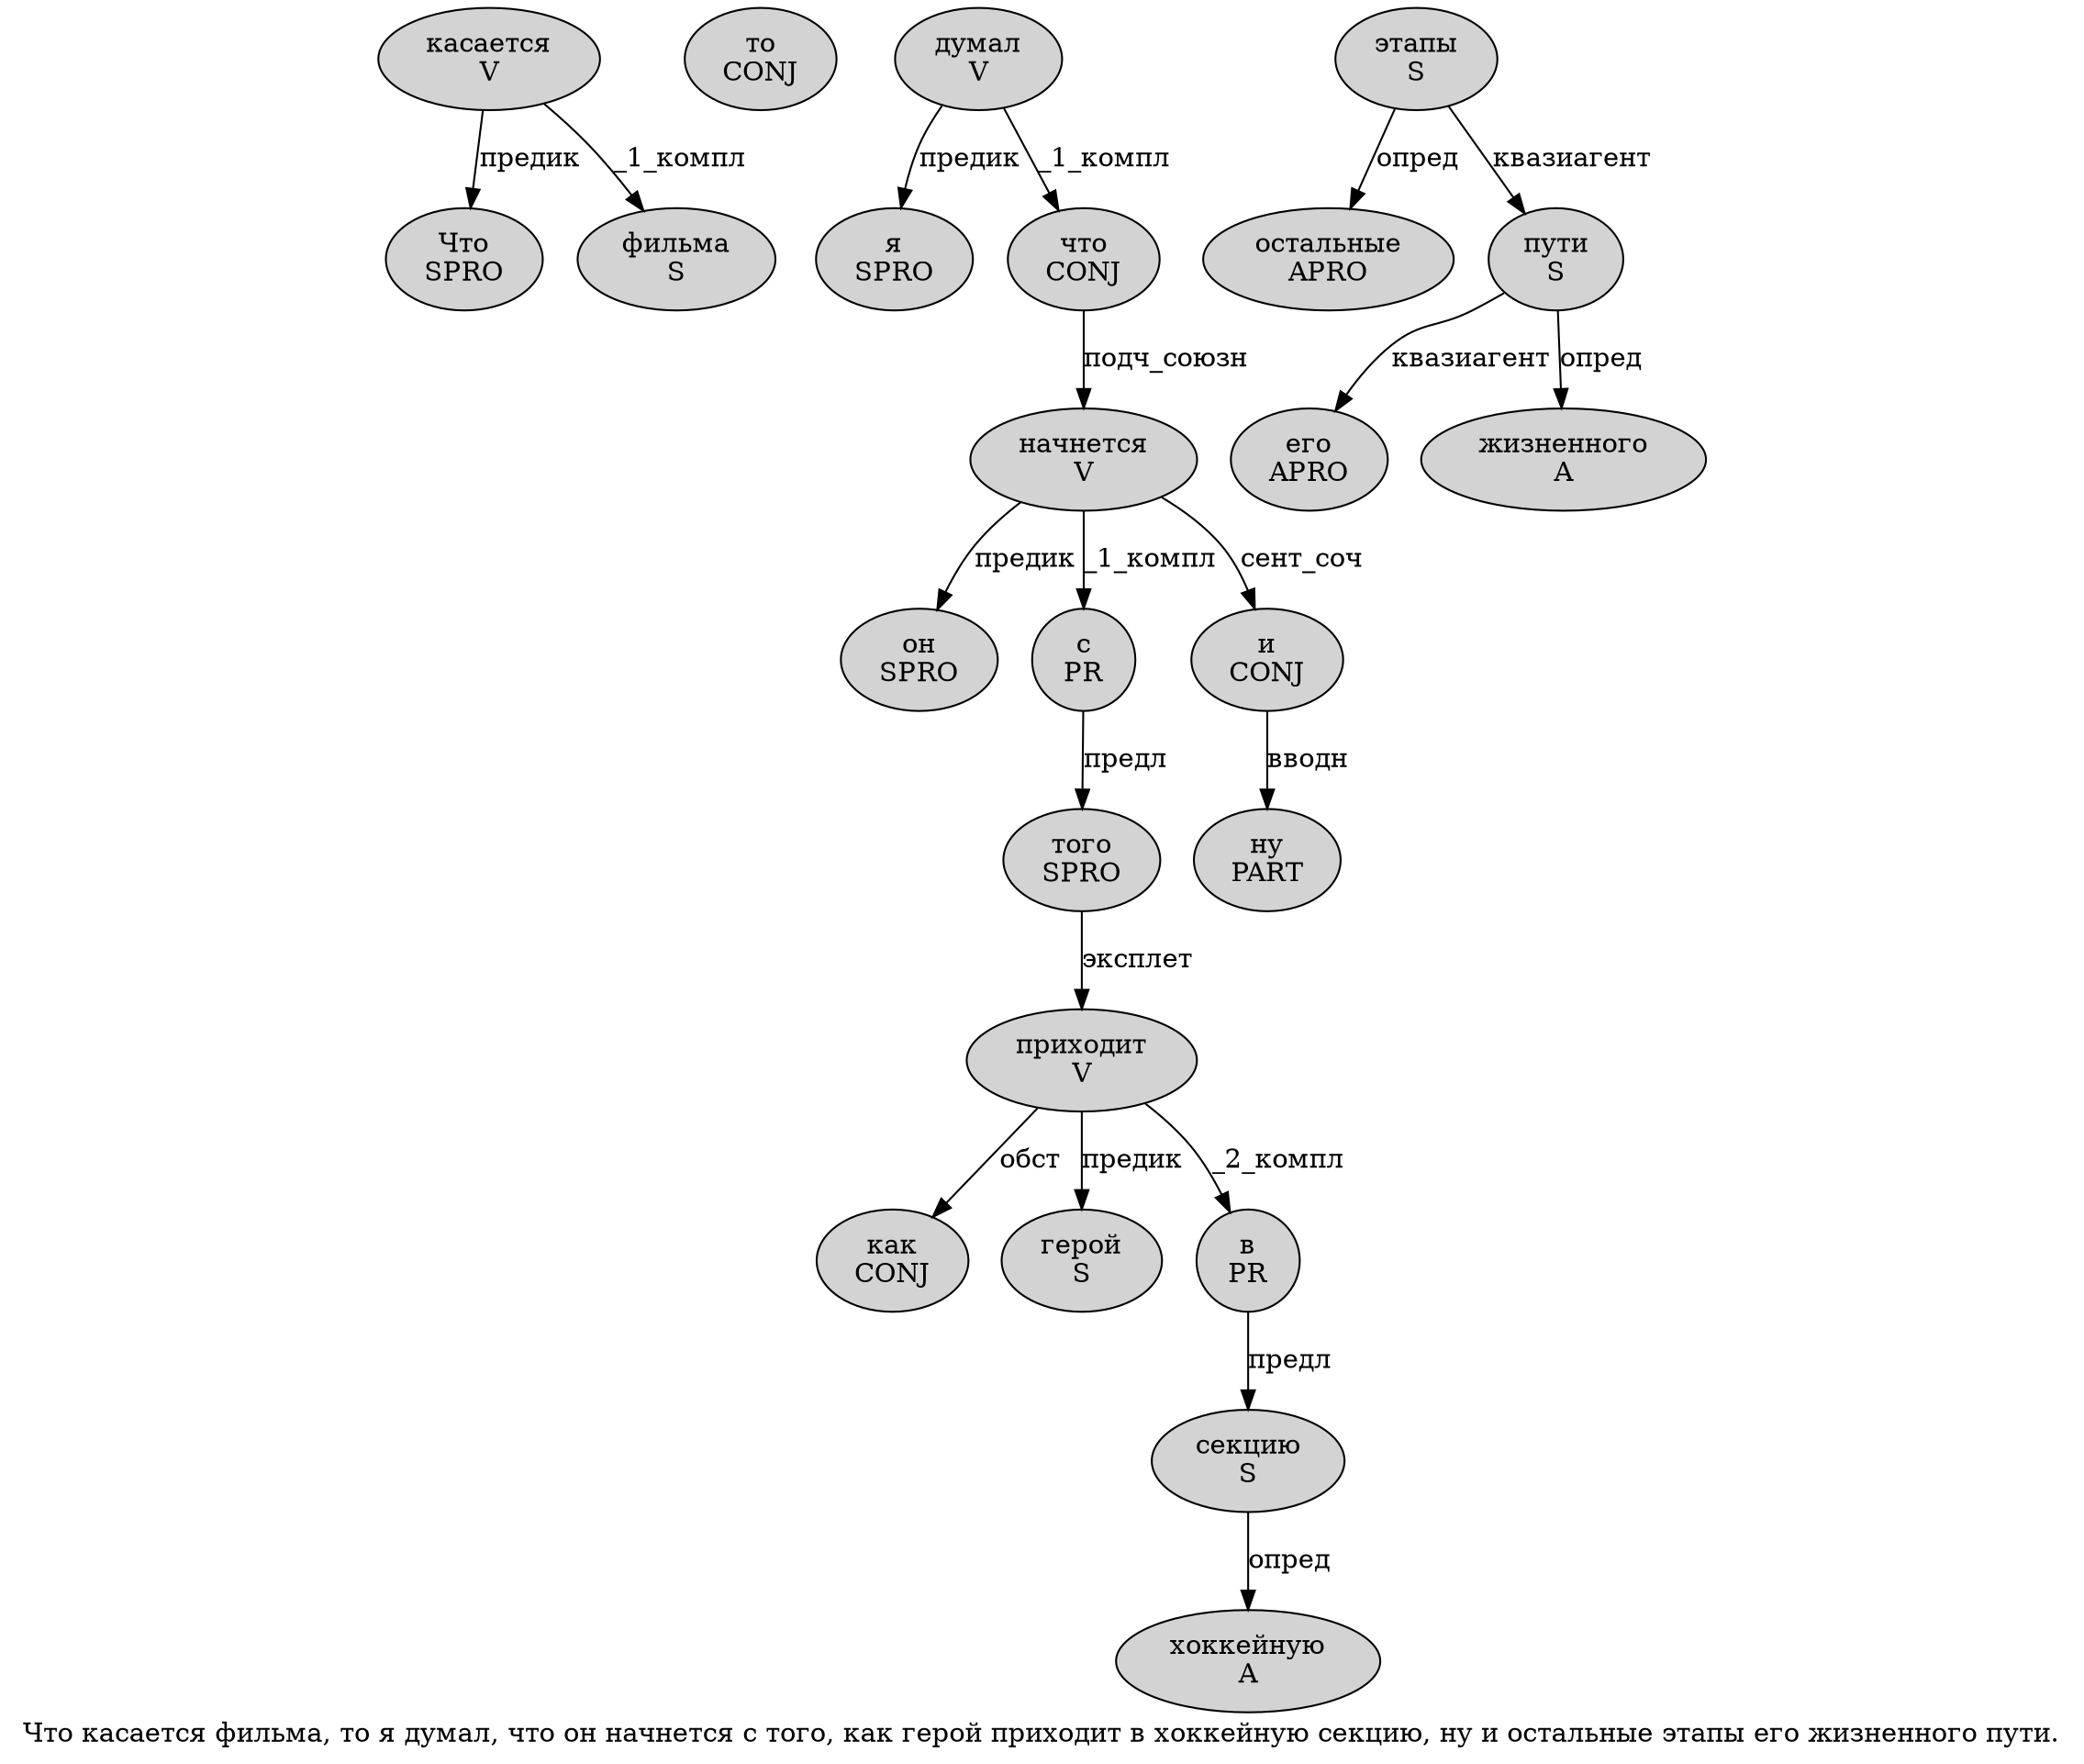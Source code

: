 digraph SENTENCE_3753 {
	graph [label="Что касается фильма, то я думал, что он начнется с того, как герой приходит в хоккейную секцию, ну и остальные этапы его жизненного пути."]
	node [style=filled]
		0 [label="Что
SPRO" color="" fillcolor=lightgray penwidth=1 shape=ellipse]
		1 [label="касается
V" color="" fillcolor=lightgray penwidth=1 shape=ellipse]
		2 [label="фильма
S" color="" fillcolor=lightgray penwidth=1 shape=ellipse]
		4 [label="то
CONJ" color="" fillcolor=lightgray penwidth=1 shape=ellipse]
		5 [label="я
SPRO" color="" fillcolor=lightgray penwidth=1 shape=ellipse]
		6 [label="думал
V" color="" fillcolor=lightgray penwidth=1 shape=ellipse]
		8 [label="что
CONJ" color="" fillcolor=lightgray penwidth=1 shape=ellipse]
		9 [label="он
SPRO" color="" fillcolor=lightgray penwidth=1 shape=ellipse]
		10 [label="начнется
V" color="" fillcolor=lightgray penwidth=1 shape=ellipse]
		11 [label="с
PR" color="" fillcolor=lightgray penwidth=1 shape=ellipse]
		12 [label="того
SPRO" color="" fillcolor=lightgray penwidth=1 shape=ellipse]
		14 [label="как
CONJ" color="" fillcolor=lightgray penwidth=1 shape=ellipse]
		15 [label="герой
S" color="" fillcolor=lightgray penwidth=1 shape=ellipse]
		16 [label="приходит
V" color="" fillcolor=lightgray penwidth=1 shape=ellipse]
		17 [label="в
PR" color="" fillcolor=lightgray penwidth=1 shape=ellipse]
		18 [label="хоккейную
A" color="" fillcolor=lightgray penwidth=1 shape=ellipse]
		19 [label="секцию
S" color="" fillcolor=lightgray penwidth=1 shape=ellipse]
		21 [label="ну
PART" color="" fillcolor=lightgray penwidth=1 shape=ellipse]
		22 [label="и
CONJ" color="" fillcolor=lightgray penwidth=1 shape=ellipse]
		23 [label="остальные
APRO" color="" fillcolor=lightgray penwidth=1 shape=ellipse]
		24 [label="этапы
S" color="" fillcolor=lightgray penwidth=1 shape=ellipse]
		25 [label="его
APRO" color="" fillcolor=lightgray penwidth=1 shape=ellipse]
		26 [label="жизненного
A" color="" fillcolor=lightgray penwidth=1 shape=ellipse]
		27 [label="пути
S" color="" fillcolor=lightgray penwidth=1 shape=ellipse]
			22 -> 21 [label="вводн"]
			8 -> 10 [label="подч_союзн"]
			19 -> 18 [label="опред"]
			1 -> 0 [label="предик"]
			1 -> 2 [label="_1_компл"]
			10 -> 9 [label="предик"]
			10 -> 11 [label="_1_компл"]
			10 -> 22 [label="сент_соч"]
			6 -> 5 [label="предик"]
			6 -> 8 [label="_1_компл"]
			24 -> 23 [label="опред"]
			24 -> 27 [label="квазиагент"]
			16 -> 14 [label="обст"]
			16 -> 15 [label="предик"]
			16 -> 17 [label="_2_компл"]
			27 -> 25 [label="квазиагент"]
			27 -> 26 [label="опред"]
			11 -> 12 [label="предл"]
			17 -> 19 [label="предл"]
			12 -> 16 [label="эксплет"]
}